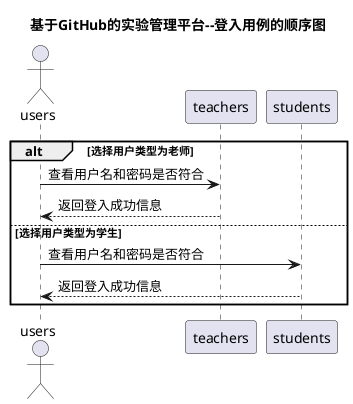 @startuml
title 基于GitHub的实验管理平台--登入用例的顺序图
actor users
alt 选择用户类型为老师
    users -> teachers:查看用户名和密码是否符合
    teachers --> users: 返回登入成功信息
else 选择用户类型为学生
    users -> students:查看用户名和密码是否符合
    students --> users: 返回登入成功信息
end

@enduml
